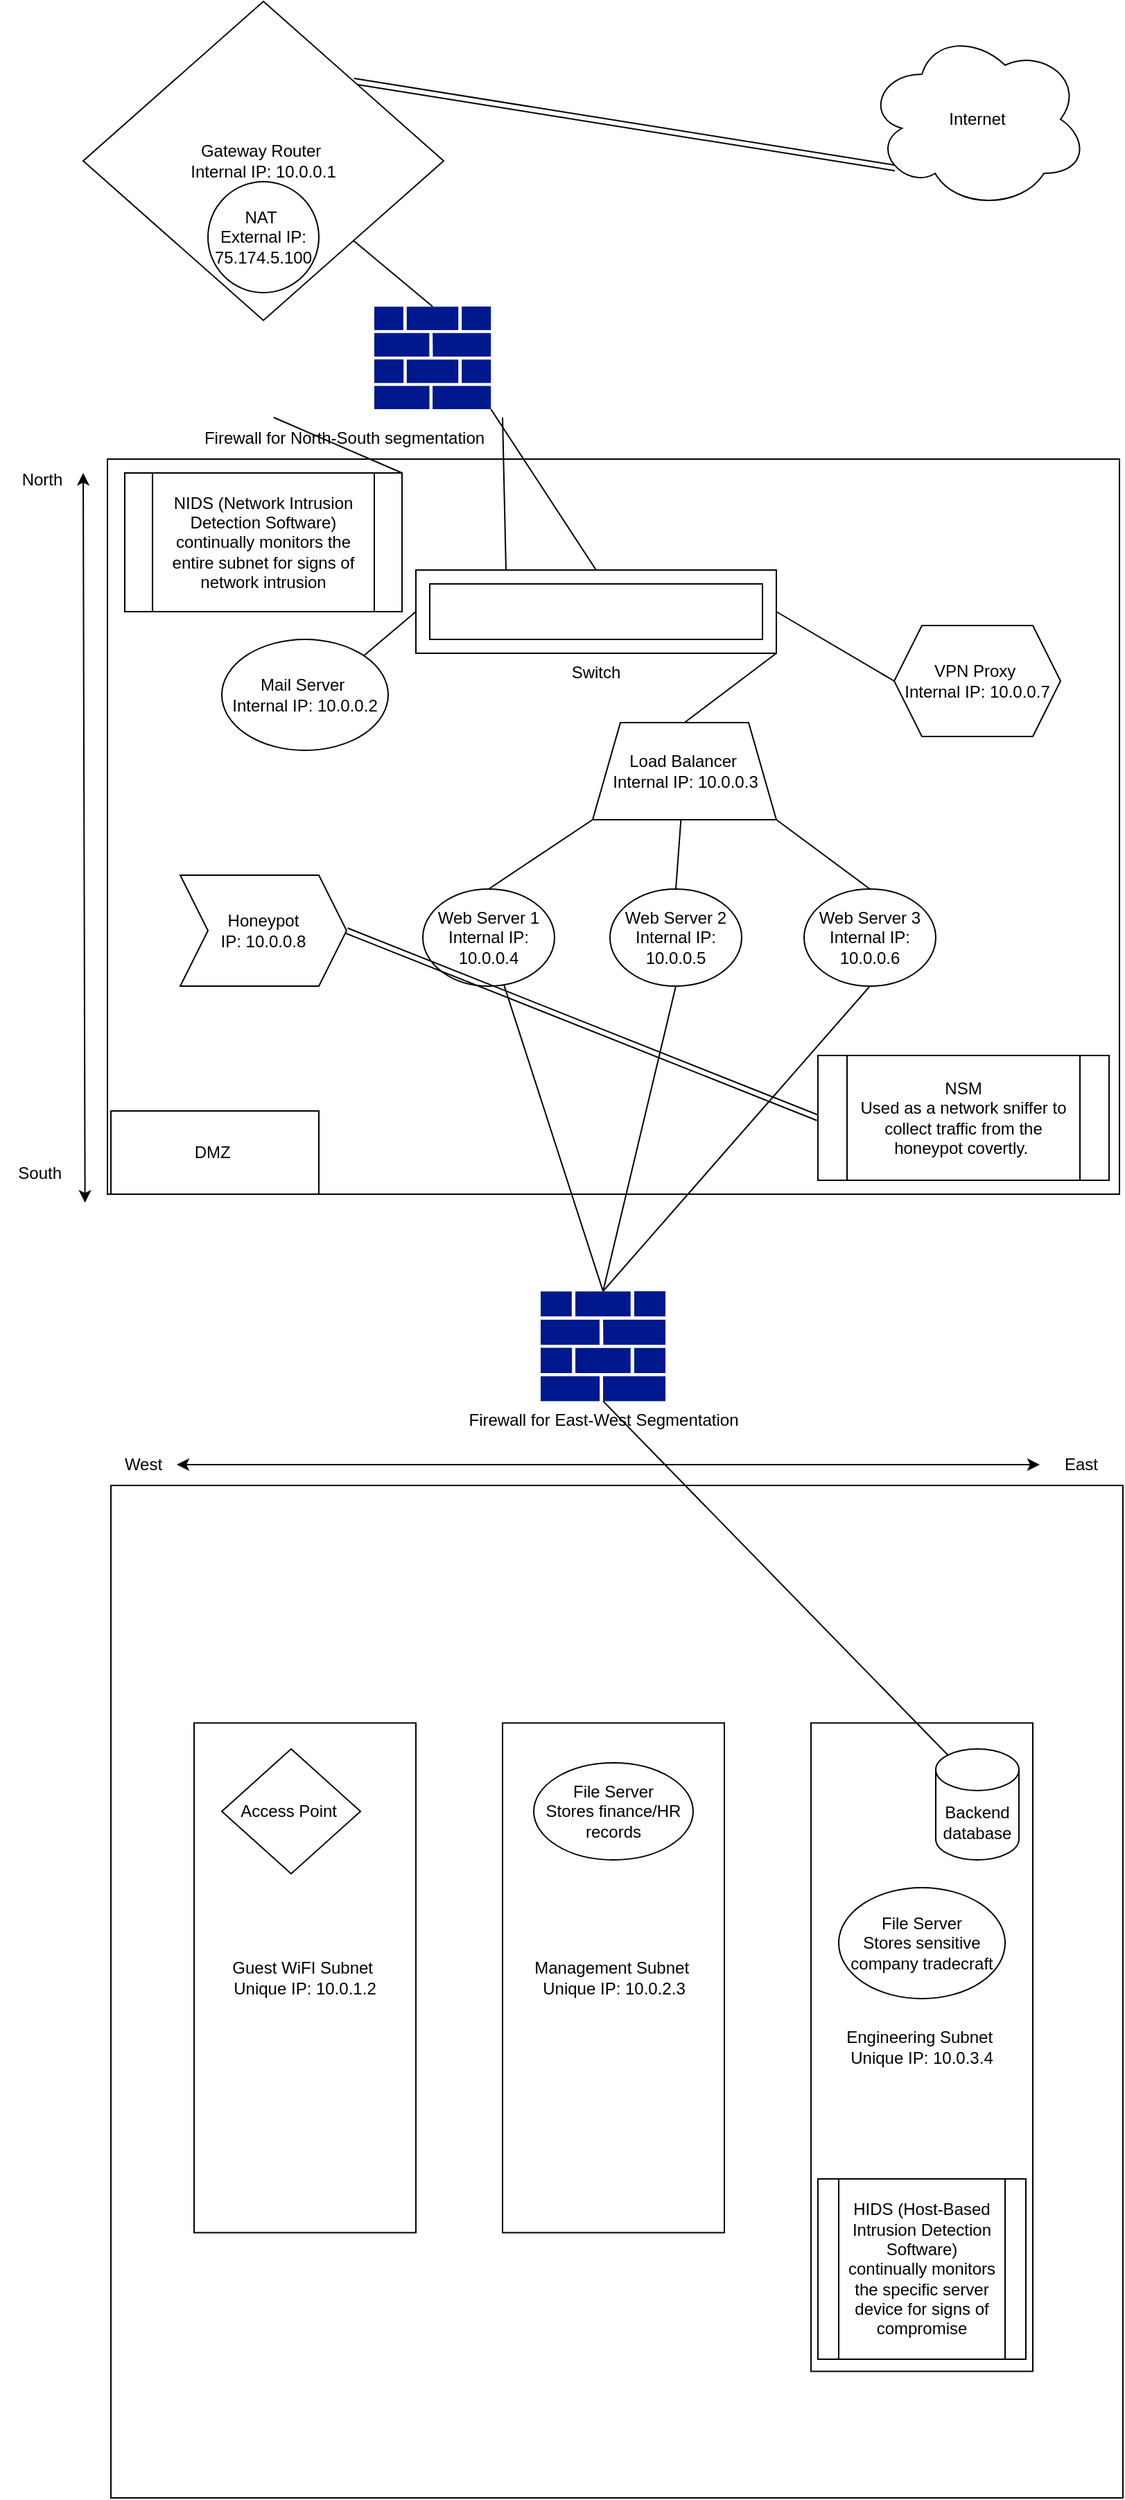 <mxfile version="24.8.2">
  <diagram name="Page-1" id="kDFWu8TxQpMhyhvUcQ1z">
    <mxGraphModel dx="916" dy="1262" grid="1" gridSize="10" guides="1" tooltips="1" connect="1" arrows="1" fold="1" page="1" pageScale="1" pageWidth="850" pageHeight="1100" math="0" shadow="0">
      <root>
        <mxCell id="0" />
        <mxCell id="1" parent="0" />
        <mxCell id="_x-Qgeehc8J5LykoAp2G-11" value="" style="rounded=0;whiteSpace=wrap;html=1;fillColor=none;" vertex="1" parent="1">
          <mxGeometry x="77.5" y="330" width="730" height="530" as="geometry" />
        </mxCell>
        <mxCell id="_x-Qgeehc8J5LykoAp2G-35" value="" style="whiteSpace=wrap;html=1;aspect=fixed;fillColor=none;" vertex="1" parent="1">
          <mxGeometry x="80" y="1070" width="730" height="730" as="geometry" />
        </mxCell>
        <mxCell id="_x-Qgeehc8J5LykoAp2G-3" style="rounded=0;orthogonalLoop=1;jettySize=auto;html=1;exitX=0.13;exitY=0.77;exitDx=0;exitDy=0;exitPerimeter=0;entryX=1;entryY=0;entryDx=0;entryDy=0;shape=link;" edge="1" parent="1" source="_x-Qgeehc8J5LykoAp2G-1" target="_x-Qgeehc8J5LykoAp2G-2">
          <mxGeometry relative="1" as="geometry" />
        </mxCell>
        <mxCell id="_x-Qgeehc8J5LykoAp2G-1" value="Internet" style="ellipse;shape=cloud;whiteSpace=wrap;html=1;" vertex="1" parent="1">
          <mxGeometry x="625" y="20" width="160" height="130" as="geometry" />
        </mxCell>
        <mxCell id="_x-Qgeehc8J5LykoAp2G-2" value="Gateway Router&amp;nbsp;&lt;div&gt;Internal IP: 10.0.0.1&lt;/div&gt;" style="rhombus;whiteSpace=wrap;html=1;" vertex="1" parent="1">
          <mxGeometry x="60" width="260" height="230" as="geometry" />
        </mxCell>
        <mxCell id="_x-Qgeehc8J5LykoAp2G-8" value="North" style="text;html=1;align=center;verticalAlign=middle;resizable=0;points=[];autosize=1;strokeColor=none;fillColor=none;" vertex="1" parent="1">
          <mxGeometry x="5" y="330" width="50" height="30" as="geometry" />
        </mxCell>
        <mxCell id="_x-Qgeehc8J5LykoAp2G-10" value="South&amp;nbsp;" style="text;html=1;align=center;verticalAlign=middle;resizable=0;points=[];autosize=1;strokeColor=none;fillColor=none;" vertex="1" parent="1">
          <mxGeometry y="830" width="60" height="30" as="geometry" />
        </mxCell>
        <mxCell id="_x-Qgeehc8J5LykoAp2G-12" value="" style="endArrow=classic;startArrow=classic;html=1;rounded=0;exitX=1.022;exitY=1.204;exitDx=0;exitDy=0;exitPerimeter=0;" edge="1" parent="1" source="_x-Qgeehc8J5LykoAp2G-10">
          <mxGeometry width="50" height="50" relative="1" as="geometry">
            <mxPoint x="260" y="470" as="sourcePoint" />
            <mxPoint x="60" y="340" as="targetPoint" />
          </mxGeometry>
        </mxCell>
        <mxCell id="_x-Qgeehc8J5LykoAp2G-15" value="Mail Server&amp;nbsp;&lt;div&gt;Internal IP: 10.0.0.2&lt;/div&gt;" style="ellipse;whiteSpace=wrap;html=1;" vertex="1" parent="1">
          <mxGeometry x="160" y="460" width="120" height="80" as="geometry" />
        </mxCell>
        <mxCell id="_x-Qgeehc8J5LykoAp2G-17" value="Web Server 1&lt;div&gt;Internal IP: 10.0.0.4&lt;/div&gt;" style="ellipse;whiteSpace=wrap;html=1;" vertex="1" parent="1">
          <mxGeometry x="305" y="640" width="95" height="70" as="geometry" />
        </mxCell>
        <mxCell id="_x-Qgeehc8J5LykoAp2G-18" value="Web Server 2&lt;div&gt;Internal IP: 10.0.0.5&lt;/div&gt;" style="ellipse;whiteSpace=wrap;html=1;" vertex="1" parent="1">
          <mxGeometry x="440" y="640" width="95" height="70" as="geometry" />
        </mxCell>
        <mxCell id="_x-Qgeehc8J5LykoAp2G-19" value="Web Server 3&lt;div&gt;Internal IP: 10.0.0.6&lt;/div&gt;" style="ellipse;whiteSpace=wrap;html=1;" vertex="1" parent="1">
          <mxGeometry x="580" y="640" width="95" height="70" as="geometry" />
        </mxCell>
        <mxCell id="_x-Qgeehc8J5LykoAp2G-20" value="Load Balancer&amp;nbsp;&lt;div&gt;Internal IP: 10.0.0.3&lt;/div&gt;" style="shape=trapezoid;perimeter=trapezoidPerimeter;whiteSpace=wrap;html=1;fixedSize=1;" vertex="1" parent="1">
          <mxGeometry x="427.5" y="520" width="132.5" height="70" as="geometry" />
        </mxCell>
        <mxCell id="_x-Qgeehc8J5LykoAp2G-25" value="" style="endArrow=none;html=1;rounded=0;exitX=0.5;exitY=0;exitDx=0;exitDy=0;" edge="1" parent="1" source="_x-Qgeehc8J5LykoAp2G-18" target="_x-Qgeehc8J5LykoAp2G-20">
          <mxGeometry width="50" height="50" relative="1" as="geometry">
            <mxPoint x="470" y="640" as="sourcePoint" />
            <mxPoint x="520" y="590" as="targetPoint" />
          </mxGeometry>
        </mxCell>
        <mxCell id="_x-Qgeehc8J5LykoAp2G-26" value="" style="endArrow=none;html=1;rounded=0;entryX=0.5;entryY=0;entryDx=0;entryDy=0;exitX=1;exitY=1;exitDx=0;exitDy=0;" edge="1" parent="1" source="_x-Qgeehc8J5LykoAp2G-20" target="_x-Qgeehc8J5LykoAp2G-19">
          <mxGeometry width="50" height="50" relative="1" as="geometry">
            <mxPoint x="430" y="490" as="sourcePoint" />
            <mxPoint x="480" y="440" as="targetPoint" />
          </mxGeometry>
        </mxCell>
        <mxCell id="_x-Qgeehc8J5LykoAp2G-27" value="" style="endArrow=none;html=1;rounded=0;exitX=0.5;exitY=0;exitDx=0;exitDy=0;entryX=0;entryY=1;entryDx=0;entryDy=0;" edge="1" parent="1" source="_x-Qgeehc8J5LykoAp2G-17" target="_x-Qgeehc8J5LykoAp2G-20">
          <mxGeometry width="50" height="50" relative="1" as="geometry">
            <mxPoint x="430" y="490" as="sourcePoint" />
            <mxPoint x="480" y="440" as="targetPoint" />
          </mxGeometry>
        </mxCell>
        <mxCell id="_x-Qgeehc8J5LykoAp2G-28" value="" style="endArrow=none;html=1;rounded=0;exitX=0.5;exitY=0;exitDx=0;exitDy=0;entryX=1;entryY=1;entryDx=0;entryDy=0;" edge="1" parent="1" source="_x-Qgeehc8J5LykoAp2G-86" target="_x-Qgeehc8J5LykoAp2G-2">
          <mxGeometry width="50" height="50" relative="1" as="geometry">
            <mxPoint x="430" y="490" as="sourcePoint" />
            <mxPoint x="480" y="440" as="targetPoint" />
          </mxGeometry>
        </mxCell>
        <mxCell id="_x-Qgeehc8J5LykoAp2G-29" value="VPN Proxy&amp;nbsp;&lt;div&gt;Internal IP: 10.0.0.7&lt;/div&gt;" style="shape=hexagon;perimeter=hexagonPerimeter2;whiteSpace=wrap;html=1;fixedSize=1;" vertex="1" parent="1">
          <mxGeometry x="645" y="450" width="120" height="80" as="geometry" />
        </mxCell>
        <mxCell id="_x-Qgeehc8J5LykoAp2G-31" value="DMZ&amp;nbsp;" style="rounded=0;whiteSpace=wrap;html=1;" vertex="1" parent="1">
          <mxGeometry x="80" y="800" width="150" height="60" as="geometry" />
        </mxCell>
        <mxCell id="_x-Qgeehc8J5LykoAp2G-42" value="Guest WiFI Subnet&amp;nbsp;&lt;div&gt;Unique IP: 10.0.1.2&lt;/div&gt;" style="rounded=0;whiteSpace=wrap;html=1;" vertex="1" parent="1">
          <mxGeometry x="140" y="1241.25" width="160" height="367.5" as="geometry" />
        </mxCell>
        <mxCell id="_x-Qgeehc8J5LykoAp2G-47" value="Engineering Subnet&amp;nbsp;&lt;div&gt;Unique IP: 10.0.3.4&lt;/div&gt;" style="rounded=0;whiteSpace=wrap;html=1;" vertex="1" parent="1">
          <mxGeometry x="585" y="1241.25" width="160" height="467.5" as="geometry" />
        </mxCell>
        <mxCell id="_x-Qgeehc8J5LykoAp2G-48" value="Management Subnet&amp;nbsp;&lt;div&gt;Unique IP: 10.0.2.3&lt;/div&gt;" style="rounded=0;whiteSpace=wrap;html=1;" vertex="1" parent="1">
          <mxGeometry x="362.5" y="1241.25" width="160" height="367.5" as="geometry" />
        </mxCell>
        <mxCell id="_x-Qgeehc8J5LykoAp2G-49" value="Access Point&amp;nbsp;" style="rhombus;whiteSpace=wrap;html=1;" vertex="1" parent="1">
          <mxGeometry x="160" y="1260" width="100" height="90" as="geometry" />
        </mxCell>
        <mxCell id="_x-Qgeehc8J5LykoAp2G-50" style="edgeStyle=none;rounded=0;orthogonalLoop=1;jettySize=auto;html=1;exitX=0;exitY=1;exitDx=0;exitDy=0;" edge="1" parent="1" source="_x-Qgeehc8J5LykoAp2G-49" target="_x-Qgeehc8J5LykoAp2G-49">
          <mxGeometry relative="1" as="geometry" />
        </mxCell>
        <mxCell id="_x-Qgeehc8J5LykoAp2G-53" value="File Server&lt;div&gt;Stores finance/HR records&lt;/div&gt;" style="ellipse;whiteSpace=wrap;html=1;" vertex="1" parent="1">
          <mxGeometry x="385" y="1270" width="115" height="70" as="geometry" />
        </mxCell>
        <mxCell id="_x-Qgeehc8J5LykoAp2G-54" value="File Server&lt;div&gt;Stores sensitive company tradecraft&lt;/div&gt;" style="ellipse;whiteSpace=wrap;html=1;" vertex="1" parent="1">
          <mxGeometry x="605" y="1360" width="120" height="80" as="geometry" />
        </mxCell>
        <mxCell id="_x-Qgeehc8J5LykoAp2G-55" value="Backend database" style="shape=cylinder3;whiteSpace=wrap;html=1;boundedLbl=1;backgroundOutline=1;size=15;" vertex="1" parent="1">
          <mxGeometry x="675" y="1260" width="60" height="80" as="geometry" />
        </mxCell>
        <mxCell id="_x-Qgeehc8J5LykoAp2G-56" value="NAT&amp;nbsp;&lt;div&gt;External IP: 75.174.5.100&lt;/div&gt;" style="ellipse;whiteSpace=wrap;html=1;aspect=fixed;" vertex="1" parent="1">
          <mxGeometry x="150" y="130" width="80" height="80" as="geometry" />
        </mxCell>
        <mxCell id="_x-Qgeehc8J5LykoAp2G-60" style="rounded=0;orthogonalLoop=1;jettySize=auto;html=1;exitX=1;exitY=0.5;exitDx=0;exitDy=0;entryX=0;entryY=0.5;entryDx=0;entryDy=0;shape=link;" edge="1" parent="1" source="_x-Qgeehc8J5LykoAp2G-58" target="_x-Qgeehc8J5LykoAp2G-59">
          <mxGeometry relative="1" as="geometry" />
        </mxCell>
        <mxCell id="_x-Qgeehc8J5LykoAp2G-58" value="Honeypot&lt;div&gt;IP: 10.0.0.8&lt;/div&gt;" style="shape=step;perimeter=stepPerimeter;whiteSpace=wrap;html=1;fixedSize=1;" vertex="1" parent="1">
          <mxGeometry x="130" y="630" width="120" height="80" as="geometry" />
        </mxCell>
        <mxCell id="_x-Qgeehc8J5LykoAp2G-59" value="NSM&lt;div&gt;Used as a network sniffer to collect traffic from the honeypot covertly.&amp;nbsp;&lt;/div&gt;" style="shape=process;whiteSpace=wrap;html=1;backgroundOutline=1;" vertex="1" parent="1">
          <mxGeometry x="590" y="760" width="210" height="90" as="geometry" />
        </mxCell>
        <mxCell id="_x-Qgeehc8J5LykoAp2G-76" value="" style="endArrow=none;html=1;rounded=0;exitX=0.5;exitY=0;exitDx=0;exitDy=0;entryX=1;entryY=1;entryDx=0;entryDy=0;" edge="1" parent="1" source="_x-Qgeehc8J5LykoAp2G-20" target="_x-Qgeehc8J5LykoAp2G-77">
          <mxGeometry width="50" height="50" relative="1" as="geometry">
            <mxPoint x="494" y="520" as="sourcePoint" />
            <mxPoint x="255" y="173" as="targetPoint" />
          </mxGeometry>
        </mxCell>
        <mxCell id="_x-Qgeehc8J5LykoAp2G-77" value="Switch" style="verticalLabelPosition=bottom;verticalAlign=top;html=1;shape=mxgraph.basic.frame;dx=10;whiteSpace=wrap;" vertex="1" parent="1">
          <mxGeometry x="300" y="410" width="260" height="60" as="geometry" />
        </mxCell>
        <mxCell id="_x-Qgeehc8J5LykoAp2G-84" value="" style="endArrow=none;html=1;rounded=0;exitX=1;exitY=0;exitDx=0;exitDy=0;entryX=0;entryY=0.5;entryDx=0;entryDy=0;entryPerimeter=0;" edge="1" parent="1" source="_x-Qgeehc8J5LykoAp2G-15" target="_x-Qgeehc8J5LykoAp2G-77">
          <mxGeometry width="50" height="50" relative="1" as="geometry">
            <mxPoint x="380" y="580" as="sourcePoint" />
            <mxPoint x="430" y="530" as="targetPoint" />
          </mxGeometry>
        </mxCell>
        <mxCell id="_x-Qgeehc8J5LykoAp2G-85" value="" style="endArrow=none;html=1;rounded=0;exitX=0;exitY=0.5;exitDx=0;exitDy=0;entryX=1;entryY=0.5;entryDx=0;entryDy=0;entryPerimeter=0;" edge="1" parent="1" source="_x-Qgeehc8J5LykoAp2G-29" target="_x-Qgeehc8J5LykoAp2G-77">
          <mxGeometry width="50" height="50" relative="1" as="geometry">
            <mxPoint x="380" y="580" as="sourcePoint" />
            <mxPoint x="430" y="530" as="targetPoint" />
          </mxGeometry>
        </mxCell>
        <mxCell id="_x-Qgeehc8J5LykoAp2G-87" value="" style="endArrow=none;html=1;rounded=0;exitX=0.5;exitY=0;exitDx=0;exitDy=0;entryX=1;entryY=1;entryDx=0;entryDy=0;" edge="1" parent="1" source="_x-Qgeehc8J5LykoAp2G-77" target="_x-Qgeehc8J5LykoAp2G-86">
          <mxGeometry width="50" height="50" relative="1" as="geometry">
            <mxPoint x="430" y="410" as="sourcePoint" />
            <mxPoint x="255" y="173" as="targetPoint" />
          </mxGeometry>
        </mxCell>
        <mxCell id="_x-Qgeehc8J5LykoAp2G-86" value="" style="sketch=0;aspect=fixed;pointerEvents=1;shadow=0;dashed=0;html=1;strokeColor=none;labelPosition=center;verticalLabelPosition=bottom;verticalAlign=top;align=center;fillColor=#00188D;shape=mxgraph.mscae.enterprise.firewall" vertex="1" parent="1">
          <mxGeometry x="270" y="220" width="84.09" height="74" as="geometry" />
        </mxCell>
        <mxCell id="_x-Qgeehc8J5LykoAp2G-91" value="" style="endArrow=none;html=1;rounded=0;entryX=0.145;entryY=0;entryDx=0;entryDy=4.35;entryPerimeter=0;exitX=0.5;exitY=1;exitDx=0;exitDy=0;exitPerimeter=0;" edge="1" parent="1" source="_x-Qgeehc8J5LykoAp2G-102" target="_x-Qgeehc8J5LykoAp2G-55">
          <mxGeometry width="50" height="50" relative="1" as="geometry">
            <mxPoint x="510" y="780" as="sourcePoint" />
            <mxPoint x="560" y="730" as="targetPoint" />
          </mxGeometry>
        </mxCell>
        <mxCell id="_x-Qgeehc8J5LykoAp2G-92" value="" style="endArrow=none;html=1;rounded=0;entryX=0.5;entryY=1;entryDx=0;entryDy=0;exitX=0.5;exitY=0;exitDx=0;exitDy=0;exitPerimeter=0;" edge="1" parent="1" source="_x-Qgeehc8J5LykoAp2G-102" target="_x-Qgeehc8J5LykoAp2G-18">
          <mxGeometry width="50" height="50" relative="1" as="geometry">
            <mxPoint x="510" y="780" as="sourcePoint" />
            <mxPoint x="560" y="730" as="targetPoint" />
          </mxGeometry>
        </mxCell>
        <mxCell id="_x-Qgeehc8J5LykoAp2G-93" value="" style="endArrow=none;html=1;rounded=0;entryX=0.5;entryY=1;entryDx=0;entryDy=0;exitX=0.5;exitY=0;exitDx=0;exitDy=0;exitPerimeter=0;" edge="1" parent="1" source="_x-Qgeehc8J5LykoAp2G-102" target="_x-Qgeehc8J5LykoAp2G-19">
          <mxGeometry width="50" height="50" relative="1" as="geometry">
            <mxPoint x="510" y="780" as="sourcePoint" />
            <mxPoint x="580" y="730" as="targetPoint" />
          </mxGeometry>
        </mxCell>
        <mxCell id="_x-Qgeehc8J5LykoAp2G-94" value="NIDS (Network Intrusion Detection Software)&lt;div&gt;continually monitors the entire subnet for signs of network intrusion&lt;/div&gt;" style="shape=process;whiteSpace=wrap;html=1;backgroundOutline=1;" vertex="1" parent="1">
          <mxGeometry x="90" y="340" width="200" height="100" as="geometry" />
        </mxCell>
        <mxCell id="_x-Qgeehc8J5LykoAp2G-96" value="" style="endArrow=none;html=1;rounded=0;entryX=1;entryY=0;entryDx=0;entryDy=0;exitX=0;exitY=0;exitDx=65;exitDy=0;exitPerimeter=0;" edge="1" parent="1" source="_x-Qgeehc8J5LykoAp2G-88" target="_x-Qgeehc8J5LykoAp2G-94">
          <mxGeometry width="50" height="50" relative="1" as="geometry">
            <mxPoint x="510" y="780" as="sourcePoint" />
            <mxPoint x="560" y="730" as="targetPoint" />
          </mxGeometry>
        </mxCell>
        <mxCell id="_x-Qgeehc8J5LykoAp2G-97" value="HIDS (Host-Based Intrusion Detection Software)&lt;div&gt;continually monitors the specific server device for signs of compromise&lt;/div&gt;" style="shape=process;whiteSpace=wrap;html=1;backgroundOutline=1;" vertex="1" parent="1">
          <mxGeometry x="590" y="1570" width="150" height="130" as="geometry" />
        </mxCell>
        <mxCell id="_x-Qgeehc8J5LykoAp2G-41" value="East" style="text;strokeColor=none;align=center;fillColor=none;html=1;verticalAlign=middle;whiteSpace=wrap;rounded=0;" vertex="1" parent="1">
          <mxGeometry x="750" y="1040" width="60" height="30" as="geometry" />
        </mxCell>
        <mxCell id="_x-Qgeehc8J5LykoAp2G-101" value="" style="endArrow=classic;startArrow=classic;html=1;rounded=0;" edge="1" parent="1" source="_x-Qgeehc8J5LykoAp2G-41" target="_x-Qgeehc8J5LykoAp2G-39">
          <mxGeometry width="50" height="50" relative="1" as="geometry">
            <mxPoint x="760" y="916" as="sourcePoint" />
            <mxPoint x="80" y="930" as="targetPoint" />
            <Array as="points" />
          </mxGeometry>
        </mxCell>
        <mxCell id="_x-Qgeehc8J5LykoAp2G-39" value="West" style="text;html=1;align=center;verticalAlign=middle;resizable=0;points=[];autosize=1;strokeColor=none;fillColor=none;" vertex="1" parent="1">
          <mxGeometry x="77.5" y="1040" width="50" height="30" as="geometry" />
        </mxCell>
        <mxCell id="_x-Qgeehc8J5LykoAp2G-102" value="Firewall for East-West Segmentation" style="sketch=0;aspect=fixed;pointerEvents=1;shadow=0;dashed=0;html=1;strokeColor=none;labelPosition=center;verticalLabelPosition=bottom;verticalAlign=top;align=center;fillColor=#00188D;shape=mxgraph.mscae.enterprise.firewall" vertex="1" parent="1">
          <mxGeometry x="390" y="930" width="90" height="79.2" as="geometry" />
        </mxCell>
        <mxCell id="_x-Qgeehc8J5LykoAp2G-103" value="" style="endArrow=none;html=1;rounded=0;entryX=1;entryY=0;entryDx=0;entryDy=0;exitX=0;exitY=0;exitDx=65;exitDy=0;exitPerimeter=0;" edge="1" parent="1" source="_x-Qgeehc8J5LykoAp2G-77" target="_x-Qgeehc8J5LykoAp2G-88">
          <mxGeometry width="50" height="50" relative="1" as="geometry">
            <mxPoint x="365" y="410" as="sourcePoint" />
            <mxPoint x="290" y="340" as="targetPoint" />
          </mxGeometry>
        </mxCell>
        <mxCell id="_x-Qgeehc8J5LykoAp2G-88" value="Firewall for North-South segmentation" style="text;html=1;align=center;verticalAlign=middle;resizable=0;points=[];autosize=1;strokeColor=none;fillColor=none;" vertex="1" parent="1">
          <mxGeometry x="132.5" y="300" width="230" height="30" as="geometry" />
        </mxCell>
        <mxCell id="_x-Qgeehc8J5LykoAp2G-105" value="" style="endArrow=none;html=1;rounded=0;exitX=0.5;exitY=0;exitDx=0;exitDy=0;exitPerimeter=0;" edge="1" parent="1" source="_x-Qgeehc8J5LykoAp2G-102" target="_x-Qgeehc8J5LykoAp2G-17">
          <mxGeometry width="50" height="50" relative="1" as="geometry">
            <mxPoint x="480" y="1340" as="sourcePoint" />
            <mxPoint x="530" y="1290" as="targetPoint" />
          </mxGeometry>
        </mxCell>
      </root>
    </mxGraphModel>
  </diagram>
</mxfile>
